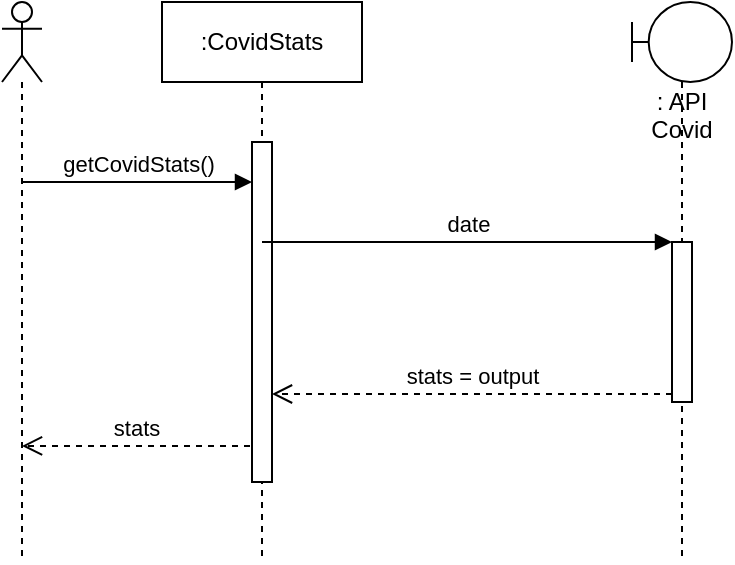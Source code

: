 <mxfile version="16.1.2" type="device"><diagram id="k2WRmGQ4BjJE1KSZ6uh6" name="Page-1"><mxGraphModel dx="1422" dy="760" grid="1" gridSize="10" guides="1" tooltips="1" connect="1" arrows="1" fold="1" page="1" pageScale="1" pageWidth="850" pageHeight="1100" math="0" shadow="0"><root><mxCell id="0"/><mxCell id="1" parent="0"/><mxCell id="aRrLjEl1653-955i_5Dd-1" value="" style="shape=umlLifeline;participant=umlActor;perimeter=lifelinePerimeter;whiteSpace=wrap;html=1;container=1;collapsible=0;recursiveResize=0;verticalAlign=top;spacingTop=36;outlineConnect=0;" vertex="1" parent="1"><mxGeometry x="110" y="60" width="20" height="280" as="geometry"/></mxCell><mxCell id="aRrLjEl1653-955i_5Dd-2" value=":CovidStats" style="shape=umlLifeline;perimeter=lifelinePerimeter;whiteSpace=wrap;html=1;container=1;collapsible=0;recursiveResize=0;outlineConnect=0;" vertex="1" parent="1"><mxGeometry x="190" y="60" width="100" height="280" as="geometry"/></mxCell><mxCell id="aRrLjEl1653-955i_5Dd-6" value="" style="html=1;points=[];perimeter=orthogonalPerimeter;" vertex="1" parent="aRrLjEl1653-955i_5Dd-2"><mxGeometry x="45" y="70" width="10" height="170" as="geometry"/></mxCell><mxCell id="aRrLjEl1653-955i_5Dd-3" value=": API Covid" style="shape=umlLifeline;participant=umlBoundary;perimeter=lifelinePerimeter;whiteSpace=wrap;html=1;container=1;collapsible=0;recursiveResize=0;verticalAlign=top;spacingTop=36;outlineConnect=0;" vertex="1" parent="1"><mxGeometry x="425" y="60" width="50" height="280" as="geometry"/></mxCell><mxCell id="aRrLjEl1653-955i_5Dd-9" value="" style="html=1;points=[];perimeter=orthogonalPerimeter;" vertex="1" parent="aRrLjEl1653-955i_5Dd-3"><mxGeometry x="20" y="120" width="10" height="80" as="geometry"/></mxCell><mxCell id="aRrLjEl1653-955i_5Dd-8" value="getCovidStats()" style="html=1;verticalAlign=bottom;endArrow=block;rounded=0;" edge="1" parent="1" target="aRrLjEl1653-955i_5Dd-6"><mxGeometry width="80" relative="1" as="geometry"><mxPoint x="120" y="150" as="sourcePoint"/><mxPoint x="230" y="150" as="targetPoint"/></mxGeometry></mxCell><mxCell id="aRrLjEl1653-955i_5Dd-10" value="&lt;div&gt;date&lt;/div&gt;" style="html=1;verticalAlign=bottom;endArrow=block;entryX=0;entryY=0;rounded=0;" edge="1" target="aRrLjEl1653-955i_5Dd-9" parent="1" source="aRrLjEl1653-955i_5Dd-2"><mxGeometry relative="1" as="geometry"><mxPoint x="250" y="180" as="sourcePoint"/></mxGeometry></mxCell><mxCell id="aRrLjEl1653-955i_5Dd-11" value="stats = output" style="html=1;verticalAlign=bottom;endArrow=open;dashed=1;endSize=8;exitX=0;exitY=0.95;rounded=0;" edge="1" source="aRrLjEl1653-955i_5Dd-9" parent="1" target="aRrLjEl1653-955i_5Dd-6"><mxGeometry relative="1" as="geometry"><mxPoint x="290" y="256" as="targetPoint"/></mxGeometry></mxCell><mxCell id="aRrLjEl1653-955i_5Dd-12" value="stats" style="html=1;verticalAlign=bottom;endArrow=open;dashed=1;endSize=8;rounded=0;exitX=-0.1;exitY=0.894;exitDx=0;exitDy=0;exitPerimeter=0;" edge="1" parent="1" source="aRrLjEl1653-955i_5Dd-6" target="aRrLjEl1653-955i_5Dd-1"><mxGeometry relative="1" as="geometry"><mxPoint x="220" y="310" as="sourcePoint"/><mxPoint x="140" y="310" as="targetPoint"/></mxGeometry></mxCell></root></mxGraphModel></diagram></mxfile>